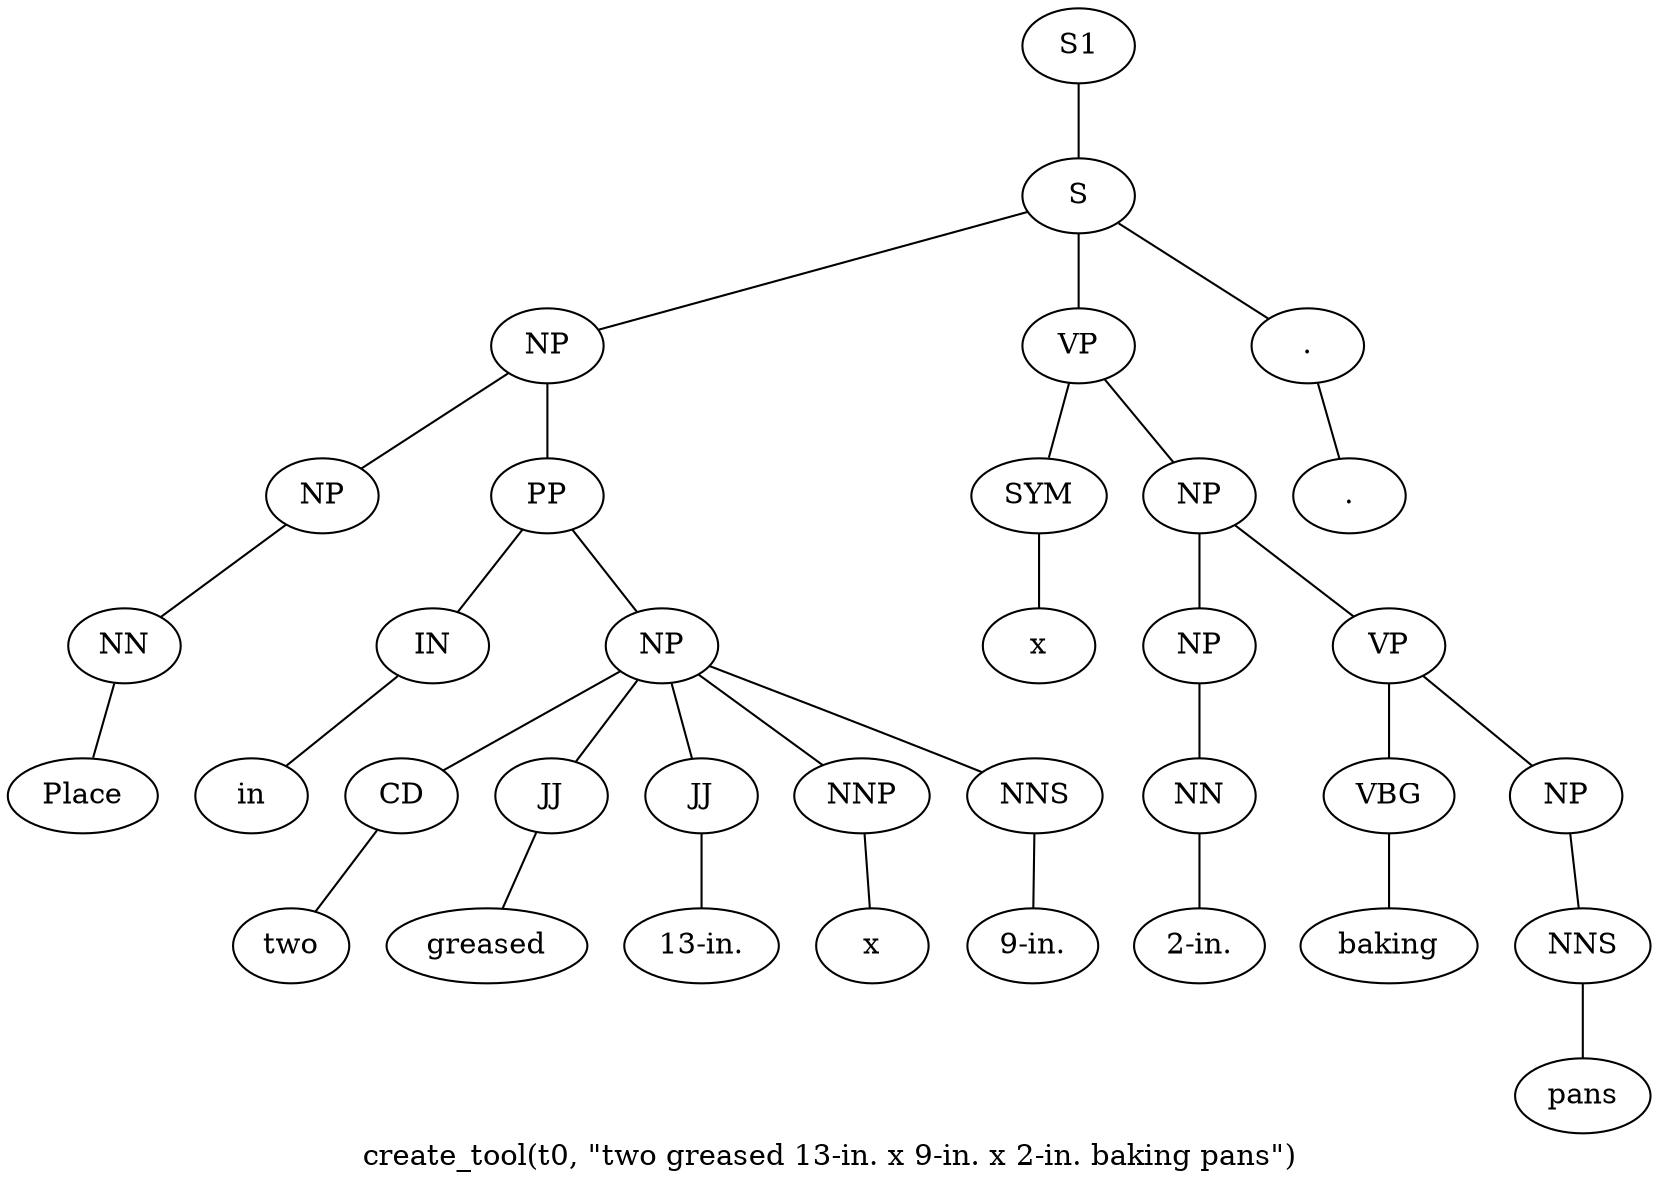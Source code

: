 graph SyntaxGraph {
	label = "create_tool(t0, \"two greased 13-in. x 9-in. x 2-in. baking pans\")";
	Node0 [label="S1"];
	Node1 [label="S"];
	Node2 [label="NP"];
	Node3 [label="NP"];
	Node4 [label="NN"];
	Node5 [label="Place"];
	Node6 [label="PP"];
	Node7 [label="IN"];
	Node8 [label="in"];
	Node9 [label="NP"];
	Node10 [label="CD"];
	Node11 [label="two"];
	Node12 [label="JJ"];
	Node13 [label="greased"];
	Node14 [label="JJ"];
	Node15 [label="13-in."];
	Node16 [label="NNP"];
	Node17 [label="x"];
	Node18 [label="NNS"];
	Node19 [label="9-in."];
	Node20 [label="VP"];
	Node21 [label="SYM"];
	Node22 [label="x"];
	Node23 [label="NP"];
	Node24 [label="NP"];
	Node25 [label="NN"];
	Node26 [label="2-in."];
	Node27 [label="VP"];
	Node28 [label="VBG"];
	Node29 [label="baking"];
	Node30 [label="NP"];
	Node31 [label="NNS"];
	Node32 [label="pans"];
	Node33 [label="."];
	Node34 [label="."];

	Node0 -- Node1;
	Node1 -- Node2;
	Node1 -- Node20;
	Node1 -- Node33;
	Node2 -- Node3;
	Node2 -- Node6;
	Node3 -- Node4;
	Node4 -- Node5;
	Node6 -- Node7;
	Node6 -- Node9;
	Node7 -- Node8;
	Node9 -- Node10;
	Node9 -- Node12;
	Node9 -- Node14;
	Node9 -- Node16;
	Node9 -- Node18;
	Node10 -- Node11;
	Node12 -- Node13;
	Node14 -- Node15;
	Node16 -- Node17;
	Node18 -- Node19;
	Node20 -- Node21;
	Node20 -- Node23;
	Node21 -- Node22;
	Node23 -- Node24;
	Node23 -- Node27;
	Node24 -- Node25;
	Node25 -- Node26;
	Node27 -- Node28;
	Node27 -- Node30;
	Node28 -- Node29;
	Node30 -- Node31;
	Node31 -- Node32;
	Node33 -- Node34;
}